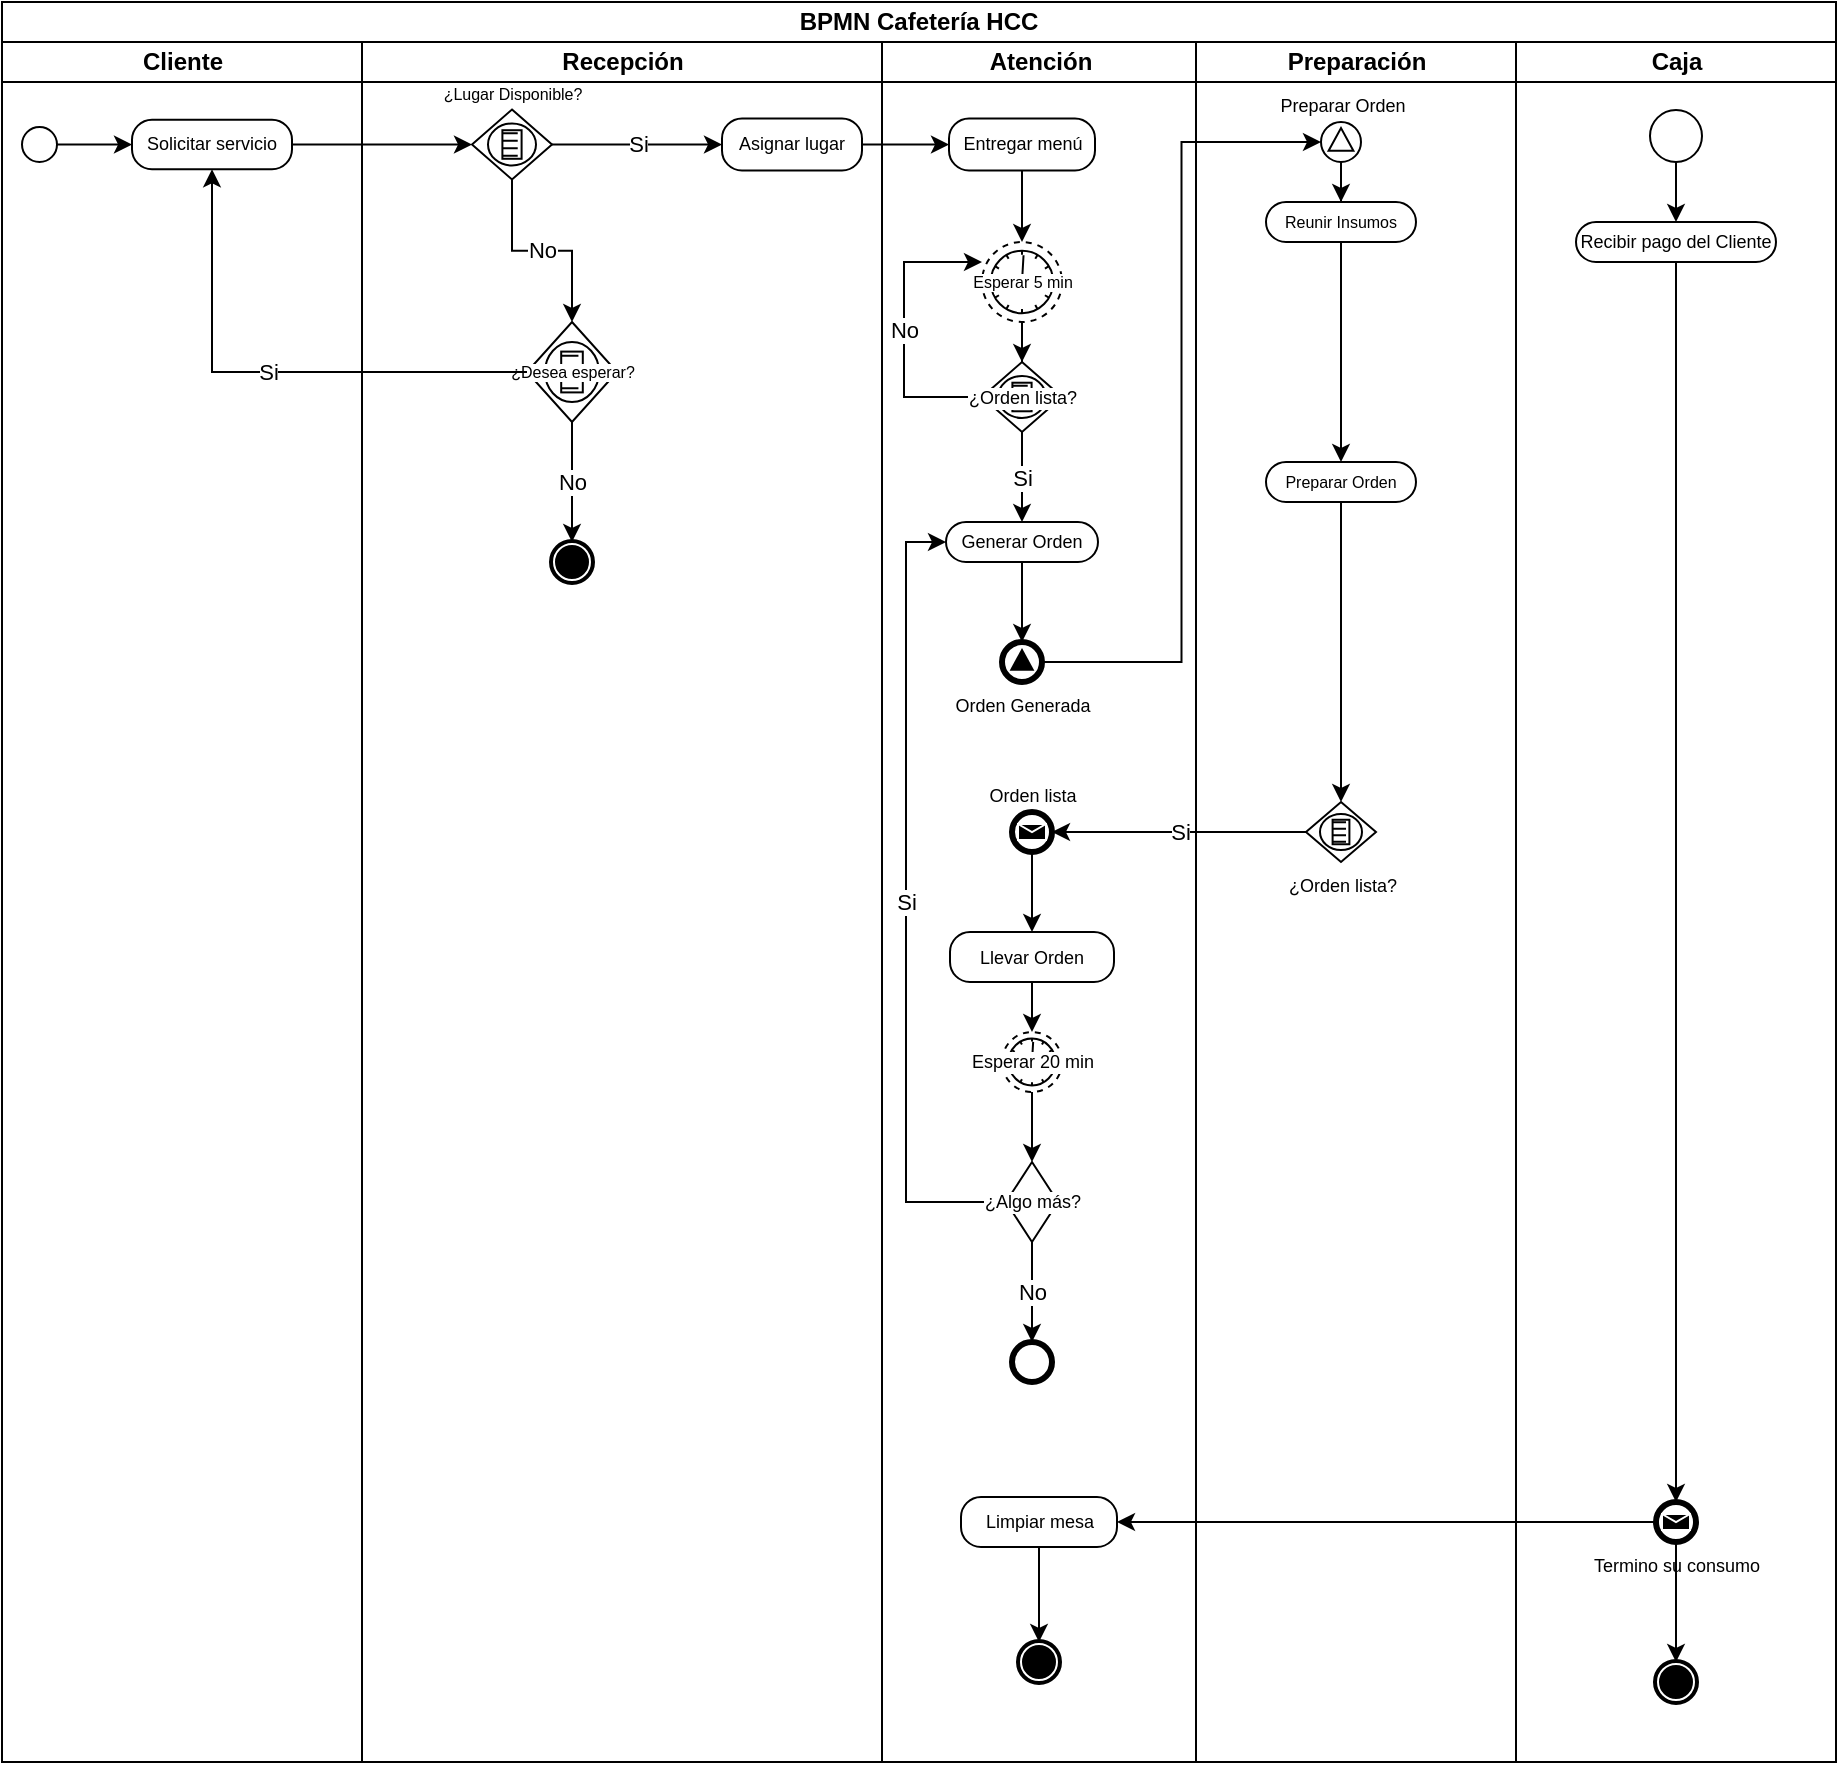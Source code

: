 <mxfile version="25.0.3">
  <diagram name="Página-1" id="TbEv03GInDOR_TKwvuTD">
    <mxGraphModel dx="1434" dy="780" grid="1" gridSize="10" guides="1" tooltips="1" connect="1" arrows="1" fold="1" page="1" pageScale="1" pageWidth="827" pageHeight="1169" math="0" shadow="0">
      <root>
        <mxCell id="0" />
        <mxCell id="1" parent="0" />
        <mxCell id="c1xDS-bG-x7jauQN-Ohu-10" value="BPMN Cafetería HCC" style="swimlane;html=1;childLayout=stackLayout;resizeParent=1;resizeParentMax=0;startSize=20;whiteSpace=wrap;" parent="1" vertex="1">
          <mxGeometry x="40" y="40" width="917" height="880" as="geometry">
            <mxRectangle x="40" y="40" width="60" height="30" as="alternateBounds" />
          </mxGeometry>
        </mxCell>
        <mxCell id="CMSIOsUlbhgRY1fr74lB-1" value="Cliente" style="swimlane;html=1;startSize=20;" vertex="1" parent="c1xDS-bG-x7jauQN-Ohu-10">
          <mxGeometry y="20" width="180" height="860" as="geometry">
            <mxRectangle y="20" width="40" height="460" as="alternateBounds" />
          </mxGeometry>
        </mxCell>
        <mxCell id="CMSIOsUlbhgRY1fr74lB-3" value="" style="points=[[0.145,0.145,0],[0.5,0,0],[0.855,0.145,0],[1,0.5,0],[0.855,0.855,0],[0.5,1,0],[0.145,0.855,0],[0,0.5,0]];shape=mxgraph.bpmn.event;html=1;verticalLabelPosition=bottom;labelBackgroundColor=#ffffff;verticalAlign=top;align=center;perimeter=ellipsePerimeter;outlineConnect=0;aspect=fixed;outline=standard;symbol=general;" vertex="1" parent="CMSIOsUlbhgRY1fr74lB-1">
          <mxGeometry x="10" y="42.5" width="17.5" height="17.5" as="geometry" />
        </mxCell>
        <mxCell id="CMSIOsUlbhgRY1fr74lB-11" value="Solicitar servicio" style="points=[[0.25,0,0],[0.5,0,0],[0.75,0,0],[1,0.25,0],[1,0.5,0],[1,0.75,0],[0.75,1,0],[0.5,1,0],[0.25,1,0],[0,0.75,0],[0,0.5,0],[0,0.25,0]];shape=mxgraph.bpmn.task;whiteSpace=wrap;rectStyle=rounded;size=10;html=1;container=1;expand=0;collapsible=0;taskMarker=abstract;fontSize=9;" vertex="1" parent="CMSIOsUlbhgRY1fr74lB-1">
          <mxGeometry x="65" y="38.88" width="80" height="24.75" as="geometry" />
        </mxCell>
        <mxCell id="CMSIOsUlbhgRY1fr74lB-12" style="edgeStyle=orthogonalEdgeStyle;rounded=0;orthogonalLoop=1;jettySize=auto;html=1;entryX=0;entryY=0.5;entryDx=0;entryDy=0;entryPerimeter=0;" edge="1" parent="CMSIOsUlbhgRY1fr74lB-1" source="CMSIOsUlbhgRY1fr74lB-3" target="CMSIOsUlbhgRY1fr74lB-11">
          <mxGeometry relative="1" as="geometry" />
        </mxCell>
        <mxCell id="c1xDS-bG-x7jauQN-Ohu-11" value="Recepción" style="swimlane;html=1;startSize=20;" parent="c1xDS-bG-x7jauQN-Ohu-10" vertex="1">
          <mxGeometry x="180" y="20" width="260" height="860" as="geometry">
            <mxRectangle y="20" width="40" height="460" as="alternateBounds" />
          </mxGeometry>
        </mxCell>
        <mxCell id="c1xDS-bG-x7jauQN-Ohu-21" value="¿Lugar Disponible?" style="points=[[0.25,0.25,0],[0.5,0,0],[0.75,0.25,0],[1,0.5,0],[0.75,0.75,0],[0.5,1,0],[0.25,0.75,0],[0,0.5,0]];shape=mxgraph.bpmn.gateway2;html=1;verticalLabelPosition=top;labelBackgroundColor=#ffffff;verticalAlign=bottom;align=center;perimeter=rhombusPerimeter;outlineConnect=0;outline=standard;symbol=conditional;labelPosition=center;fontSize=8;" parent="c1xDS-bG-x7jauQN-Ohu-11" vertex="1">
          <mxGeometry x="55" y="33.75" width="40" height="35" as="geometry" />
        </mxCell>
        <mxCell id="c1xDS-bG-x7jauQN-Ohu-22" value="¿Desea esperar?" style="points=[[0.25,0.25,0],[0.5,0,0],[0.75,0.25,0],[1,0.5,0],[0.75,0.75,0],[0.5,1,0],[0.25,0.75,0],[0,0.5,0]];shape=mxgraph.bpmn.gateway2;html=1;verticalLabelPosition=middle;labelBackgroundColor=#ffffff;verticalAlign=middle;align=center;perimeter=rhombusPerimeter;outlineConnect=0;outline=standard;symbol=conditional;fontSize=8;labelPosition=center;" parent="c1xDS-bG-x7jauQN-Ohu-11" vertex="1">
          <mxGeometry x="82.5" y="140" width="45" height="50" as="geometry" />
        </mxCell>
        <mxCell id="CMSIOsUlbhgRY1fr74lB-15" value="No" style="edgeStyle=orthogonalEdgeStyle;rounded=0;orthogonalLoop=1;jettySize=auto;html=1;entryX=0.5;entryY=0;entryDx=0;entryDy=0;entryPerimeter=0;" edge="1" parent="c1xDS-bG-x7jauQN-Ohu-11" source="c1xDS-bG-x7jauQN-Ohu-21" target="c1xDS-bG-x7jauQN-Ohu-22">
          <mxGeometry relative="1" as="geometry" />
        </mxCell>
        <mxCell id="CMSIOsUlbhgRY1fr74lB-16" value="" style="points=[[0.145,0.145,0],[0.5,0,0],[0.855,0.145,0],[1,0.5,0],[0.855,0.855,0],[0.5,1,0],[0.145,0.855,0],[0,0.5,0]];shape=mxgraph.bpmn.event;html=1;verticalLabelPosition=bottom;labelBackgroundColor=#ffffff;verticalAlign=top;align=center;perimeter=ellipsePerimeter;outlineConnect=0;aspect=fixed;outline=end;symbol=terminate;" vertex="1" parent="c1xDS-bG-x7jauQN-Ohu-11">
          <mxGeometry x="95" y="250" width="20" height="20" as="geometry" />
        </mxCell>
        <mxCell id="CMSIOsUlbhgRY1fr74lB-17" value="No" style="edgeStyle=orthogonalEdgeStyle;rounded=0;orthogonalLoop=1;jettySize=auto;html=1;entryX=0.5;entryY=0;entryDx=0;entryDy=0;entryPerimeter=0;" edge="1" parent="c1xDS-bG-x7jauQN-Ohu-11" source="c1xDS-bG-x7jauQN-Ohu-22" target="CMSIOsUlbhgRY1fr74lB-16">
          <mxGeometry relative="1" as="geometry" />
        </mxCell>
        <mxCell id="CMSIOsUlbhgRY1fr74lB-19" value="Asignar lugar" style="points=[[0.25,0,0],[0.5,0,0],[0.75,0,0],[1,0.25,0],[1,0.5,0],[1,0.75,0],[0.75,1,0],[0.5,1,0],[0.25,1,0],[0,0.75,0],[0,0.5,0],[0,0.25,0]];shape=mxgraph.bpmn.task;whiteSpace=wrap;rectStyle=rounded;size=10;html=1;container=1;expand=0;collapsible=0;taskMarker=abstract;fontSize=9;" vertex="1" parent="c1xDS-bG-x7jauQN-Ohu-11">
          <mxGeometry x="180" y="38.25" width="70" height="26" as="geometry" />
        </mxCell>
        <mxCell id="CMSIOsUlbhgRY1fr74lB-20" value="Si" style="edgeStyle=orthogonalEdgeStyle;rounded=0;orthogonalLoop=1;jettySize=auto;html=1;entryX=0;entryY=0.5;entryDx=0;entryDy=0;entryPerimeter=0;" edge="1" parent="c1xDS-bG-x7jauQN-Ohu-11" source="c1xDS-bG-x7jauQN-Ohu-21" target="CMSIOsUlbhgRY1fr74lB-19">
          <mxGeometry relative="1" as="geometry" />
        </mxCell>
        <mxCell id="c1xDS-bG-x7jauQN-Ohu-12" value="Atención" style="swimlane;html=1;startSize=20;" parent="c1xDS-bG-x7jauQN-Ohu-10" vertex="1">
          <mxGeometry x="440" y="20" width="157" height="860" as="geometry" />
        </mxCell>
        <mxCell id="c1xDS-bG-x7jauQN-Ohu-32" value="No" style="edgeStyle=orthogonalEdgeStyle;rounded=0;orthogonalLoop=1;jettySize=auto;html=1;" parent="c1xDS-bG-x7jauQN-Ohu-12" source="c1xDS-bG-x7jauQN-Ohu-26" edge="1">
          <mxGeometry relative="1" as="geometry">
            <mxPoint x="50" y="110" as="targetPoint" />
            <Array as="points">
              <mxPoint x="11" y="178" />
            </Array>
          </mxGeometry>
        </mxCell>
        <mxCell id="c1xDS-bG-x7jauQN-Ohu-26" value="¿Orden lista?" style="points=[[0.25,0.25,0],[0.5,0,0],[0.75,0.25,0],[1,0.5,0],[0.75,0.75,0],[0.5,1,0],[0.25,0.75,0],[0,0.5,0]];shape=mxgraph.bpmn.gateway2;html=1;verticalLabelPosition=middle;labelBackgroundColor=#ffffff;verticalAlign=middle;align=center;perimeter=rhombusPerimeter;outlineConnect=0;outline=standard;symbol=conditional;labelPosition=center;fontSize=9;" parent="c1xDS-bG-x7jauQN-Ohu-12" vertex="1">
          <mxGeometry x="50" y="160" width="40" height="35" as="geometry" />
        </mxCell>
        <mxCell id="c1xDS-bG-x7jauQN-Ohu-27" value="Esperar 5 min" style="points=[[0.145,0.145,0],[0.5,0,0],[0.855,0.145,0],[1,0.5,0],[0.855,0.855,0],[0.5,1,0],[0.145,0.855,0],[0,0.5,0]];shape=mxgraph.bpmn.event;html=1;verticalLabelPosition=middle;labelBackgroundColor=#ffffff;verticalAlign=middle;align=center;perimeter=ellipsePerimeter;outlineConnect=0;aspect=fixed;outline=eventNonint;symbol=timer;labelPosition=center;fontSize=8;" parent="c1xDS-bG-x7jauQN-Ohu-12" vertex="1">
          <mxGeometry x="50" y="100" width="40" height="40" as="geometry" />
        </mxCell>
        <mxCell id="c1xDS-bG-x7jauQN-Ohu-28" style="edgeStyle=orthogonalEdgeStyle;rounded=0;orthogonalLoop=1;jettySize=auto;html=1;entryX=0.5;entryY=0;entryDx=0;entryDy=0;entryPerimeter=0;" parent="c1xDS-bG-x7jauQN-Ohu-12" source="c1xDS-bG-x7jauQN-Ohu-27" target="c1xDS-bG-x7jauQN-Ohu-26" edge="1">
          <mxGeometry relative="1" as="geometry" />
        </mxCell>
        <mxCell id="CMSIOsUlbhgRY1fr74lB-21" value="Entregar menú" style="points=[[0.25,0,0],[0.5,0,0],[0.75,0,0],[1,0.25,0],[1,0.5,0],[1,0.75,0],[0.75,1,0],[0.5,1,0],[0.25,1,0],[0,0.75,0],[0,0.5,0],[0,0.25,0]];shape=mxgraph.bpmn.task;whiteSpace=wrap;rectStyle=rounded;size=10;html=1;container=1;expand=0;collapsible=0;taskMarker=abstract;fontSize=9;" vertex="1" parent="c1xDS-bG-x7jauQN-Ohu-12">
          <mxGeometry x="33.5" y="38.25" width="73" height="26" as="geometry" />
        </mxCell>
        <mxCell id="CMSIOsUlbhgRY1fr74lB-23" style="edgeStyle=orthogonalEdgeStyle;rounded=0;orthogonalLoop=1;jettySize=auto;html=1;entryX=0.5;entryY=0;entryDx=0;entryDy=0;entryPerimeter=0;" edge="1" parent="c1xDS-bG-x7jauQN-Ohu-12" source="CMSIOsUlbhgRY1fr74lB-21" target="c1xDS-bG-x7jauQN-Ohu-27">
          <mxGeometry relative="1" as="geometry" />
        </mxCell>
        <mxCell id="CMSIOsUlbhgRY1fr74lB-24" value="Generar Orden" style="points=[[0.25,0,0],[0.5,0,0],[0.75,0,0],[1,0.25,0],[1,0.5,0],[1,0.75,0],[0.75,1,0],[0.5,1,0],[0.25,1,0],[0,0.75,0],[0,0.5,0],[0,0.25,0]];shape=mxgraph.bpmn.task;whiteSpace=wrap;rectStyle=rounded;size=10;html=1;container=1;expand=0;collapsible=0;taskMarker=abstract;fontSize=9;" vertex="1" parent="c1xDS-bG-x7jauQN-Ohu-12">
          <mxGeometry x="32" y="240" width="76" height="20" as="geometry" />
        </mxCell>
        <mxCell id="CMSIOsUlbhgRY1fr74lB-25" value="Si" style="edgeStyle=orthogonalEdgeStyle;rounded=0;orthogonalLoop=1;jettySize=auto;html=1;entryX=0.5;entryY=0;entryDx=0;entryDy=0;entryPerimeter=0;" edge="1" parent="c1xDS-bG-x7jauQN-Ohu-12" source="c1xDS-bG-x7jauQN-Ohu-26" target="CMSIOsUlbhgRY1fr74lB-24">
          <mxGeometry relative="1" as="geometry" />
        </mxCell>
        <mxCell id="CMSIOsUlbhgRY1fr74lB-26" value="Orden Generada" style="points=[[0.145,0.145,0],[0.5,0,0],[0.855,0.145,0],[1,0.5,0],[0.855,0.855,0],[0.5,1,0],[0.145,0.855,0],[0,0.5,0]];shape=mxgraph.bpmn.event;html=1;verticalLabelPosition=bottom;labelBackgroundColor=#ffffff;verticalAlign=top;align=center;perimeter=ellipsePerimeter;outlineConnect=0;aspect=fixed;outline=end;symbol=signal;fontSize=9;" vertex="1" parent="c1xDS-bG-x7jauQN-Ohu-12">
          <mxGeometry x="60" y="300" width="20" height="20" as="geometry" />
        </mxCell>
        <mxCell id="CMSIOsUlbhgRY1fr74lB-27" style="edgeStyle=orthogonalEdgeStyle;rounded=0;orthogonalLoop=1;jettySize=auto;html=1;entryX=0.5;entryY=0;entryDx=0;entryDy=0;entryPerimeter=0;" edge="1" parent="c1xDS-bG-x7jauQN-Ohu-12" source="CMSIOsUlbhgRY1fr74lB-24" target="CMSIOsUlbhgRY1fr74lB-26">
          <mxGeometry relative="1" as="geometry" />
        </mxCell>
        <mxCell id="CMSIOsUlbhgRY1fr74lB-32" value="Orden lista" style="points=[[0.145,0.145,0],[0.5,0,0],[0.855,0.145,0],[1,0.5,0],[0.855,0.855,0],[0.5,1,0],[0.145,0.855,0],[0,0.5,0]];shape=mxgraph.bpmn.event;html=1;verticalLabelPosition=top;labelBackgroundColor=#ffffff;verticalAlign=bottom;align=center;perimeter=ellipsePerimeter;outlineConnect=0;aspect=fixed;outline=end;symbol=message;fontSize=9;labelPosition=center;" vertex="1" parent="c1xDS-bG-x7jauQN-Ohu-12">
          <mxGeometry x="65" y="385" width="20" height="20" as="geometry" />
        </mxCell>
        <mxCell id="CMSIOsUlbhgRY1fr74lB-35" value="Llevar Orden" style="points=[[0.25,0,0],[0.5,0,0],[0.75,0,0],[1,0.25,0],[1,0.5,0],[1,0.75,0],[0.75,1,0],[0.5,1,0],[0.25,1,0],[0,0.75,0],[0,0.5,0],[0,0.25,0]];shape=mxgraph.bpmn.task;whiteSpace=wrap;rectStyle=rounded;size=10;html=1;container=1;expand=0;collapsible=0;taskMarker=abstract;fontSize=9;" vertex="1" parent="c1xDS-bG-x7jauQN-Ohu-12">
          <mxGeometry x="34" y="445" width="82" height="25" as="geometry" />
        </mxCell>
        <mxCell id="CMSIOsUlbhgRY1fr74lB-36" style="edgeStyle=orthogonalEdgeStyle;rounded=0;orthogonalLoop=1;jettySize=auto;html=1;entryX=0.5;entryY=0;entryDx=0;entryDy=0;entryPerimeter=0;" edge="1" parent="c1xDS-bG-x7jauQN-Ohu-12" source="CMSIOsUlbhgRY1fr74lB-32" target="CMSIOsUlbhgRY1fr74lB-35">
          <mxGeometry relative="1" as="geometry" />
        </mxCell>
        <mxCell id="CMSIOsUlbhgRY1fr74lB-37" value="Esperar 20 min" style="points=[[0.145,0.145,0],[0.5,0,0],[0.855,0.145,0],[1,0.5,0],[0.855,0.855,0],[0.5,1,0],[0.145,0.855,0],[0,0.5,0]];shape=mxgraph.bpmn.event;html=1;verticalLabelPosition=middle;labelBackgroundColor=#ffffff;verticalAlign=middle;align=center;perimeter=ellipsePerimeter;outlineConnect=0;aspect=fixed;outline=eventNonint;symbol=timer;fontSize=9;labelPosition=center;" vertex="1" parent="c1xDS-bG-x7jauQN-Ohu-12">
          <mxGeometry x="60" y="495" width="30" height="30" as="geometry" />
        </mxCell>
        <mxCell id="CMSIOsUlbhgRY1fr74lB-38" style="edgeStyle=orthogonalEdgeStyle;rounded=0;orthogonalLoop=1;jettySize=auto;html=1;entryX=0.5;entryY=0;entryDx=0;entryDy=0;entryPerimeter=0;" edge="1" parent="c1xDS-bG-x7jauQN-Ohu-12" source="CMSIOsUlbhgRY1fr74lB-35" target="CMSIOsUlbhgRY1fr74lB-37">
          <mxGeometry relative="1" as="geometry" />
        </mxCell>
        <mxCell id="CMSIOsUlbhgRY1fr74lB-41" value="Si" style="edgeStyle=orthogonalEdgeStyle;rounded=0;orthogonalLoop=1;jettySize=auto;html=1;entryX=0;entryY=0.5;entryDx=0;entryDy=0;entryPerimeter=0;" edge="1" parent="c1xDS-bG-x7jauQN-Ohu-12" source="CMSIOsUlbhgRY1fr74lB-39" target="CMSIOsUlbhgRY1fr74lB-24">
          <mxGeometry relative="1" as="geometry">
            <mxPoint x="20.0" y="260" as="targetPoint" />
            <Array as="points">
              <mxPoint x="12" y="580" />
              <mxPoint x="12" y="250" />
            </Array>
          </mxGeometry>
        </mxCell>
        <mxCell id="CMSIOsUlbhgRY1fr74lB-39" value="¿Algo más?" style="points=[[0.25,0.25,0],[0.5,0,0],[0.75,0.25,0],[1,0.5,0],[0.75,0.75,0],[0.5,1,0],[0.25,0.75,0],[0,0.5,0]];shape=mxgraph.bpmn.gateway2;html=1;verticalLabelPosition=middle;labelBackgroundColor=#ffffff;verticalAlign=middle;align=center;perimeter=rhombusPerimeter;outlineConnect=0;outline=none;symbol=none;fontSize=9;labelPosition=center;" vertex="1" parent="c1xDS-bG-x7jauQN-Ohu-12">
          <mxGeometry x="62" y="560" width="26" height="40" as="geometry" />
        </mxCell>
        <mxCell id="CMSIOsUlbhgRY1fr74lB-40" style="edgeStyle=orthogonalEdgeStyle;rounded=0;orthogonalLoop=1;jettySize=auto;html=1;entryX=0.5;entryY=0;entryDx=0;entryDy=0;entryPerimeter=0;" edge="1" parent="c1xDS-bG-x7jauQN-Ohu-12" source="CMSIOsUlbhgRY1fr74lB-37" target="CMSIOsUlbhgRY1fr74lB-39">
          <mxGeometry relative="1" as="geometry" />
        </mxCell>
        <mxCell id="CMSIOsUlbhgRY1fr74lB-49" value="" style="points=[[0.145,0.145,0],[0.5,0,0],[0.855,0.145,0],[1,0.5,0],[0.855,0.855,0],[0.5,1,0],[0.145,0.855,0],[0,0.5,0]];shape=mxgraph.bpmn.event;html=1;verticalLabelPosition=bottom;labelBackgroundColor=#ffffff;verticalAlign=top;align=center;perimeter=ellipsePerimeter;outlineConnect=0;aspect=fixed;outline=end;symbol=terminate2;" vertex="1" parent="c1xDS-bG-x7jauQN-Ohu-12">
          <mxGeometry x="65" y="650" width="20" height="20" as="geometry" />
        </mxCell>
        <mxCell id="CMSIOsUlbhgRY1fr74lB-50" value="No" style="edgeStyle=orthogonalEdgeStyle;rounded=0;orthogonalLoop=1;jettySize=auto;html=1;entryX=0.5;entryY=0;entryDx=0;entryDy=0;entryPerimeter=0;" edge="1" parent="c1xDS-bG-x7jauQN-Ohu-12" source="CMSIOsUlbhgRY1fr74lB-39" target="CMSIOsUlbhgRY1fr74lB-49">
          <mxGeometry relative="1" as="geometry" />
        </mxCell>
        <mxCell id="CMSIOsUlbhgRY1fr74lB-51" value="Limpiar mesa" style="points=[[0.25,0,0],[0.5,0,0],[0.75,0,0],[1,0.25,0],[1,0.5,0],[1,0.75,0],[0.75,1,0],[0.5,1,0],[0.25,1,0],[0,0.75,0],[0,0.5,0],[0,0.25,0]];shape=mxgraph.bpmn.task;whiteSpace=wrap;rectStyle=rounded;size=10;html=1;container=1;expand=0;collapsible=0;taskMarker=abstract;fontSize=9;" vertex="1" parent="c1xDS-bG-x7jauQN-Ohu-12">
          <mxGeometry x="39.5" y="727.5" width="78" height="25" as="geometry" />
        </mxCell>
        <mxCell id="CMSIOsUlbhgRY1fr74lB-53" value="" style="points=[[0.145,0.145,0],[0.5,0,0],[0.855,0.145,0],[1,0.5,0],[0.855,0.855,0],[0.5,1,0],[0.145,0.855,0],[0,0.5,0]];shape=mxgraph.bpmn.event;html=1;verticalLabelPosition=bottom;labelBackgroundColor=#ffffff;verticalAlign=top;align=center;perimeter=ellipsePerimeter;outlineConnect=0;aspect=fixed;outline=end;symbol=terminate;" vertex="1" parent="c1xDS-bG-x7jauQN-Ohu-12">
          <mxGeometry x="68.5" y="800" width="20" height="20" as="geometry" />
        </mxCell>
        <mxCell id="CMSIOsUlbhgRY1fr74lB-54" style="edgeStyle=orthogonalEdgeStyle;rounded=0;orthogonalLoop=1;jettySize=auto;html=1;entryX=0.5;entryY=0;entryDx=0;entryDy=0;entryPerimeter=0;" edge="1" parent="c1xDS-bG-x7jauQN-Ohu-12" source="CMSIOsUlbhgRY1fr74lB-51" target="CMSIOsUlbhgRY1fr74lB-53">
          <mxGeometry relative="1" as="geometry" />
        </mxCell>
        <mxCell id="c1xDS-bG-x7jauQN-Ohu-13" value="Preparación" style="swimlane;html=1;startSize=20;" parent="c1xDS-bG-x7jauQN-Ohu-10" vertex="1">
          <mxGeometry x="597" y="20" width="160" height="860" as="geometry">
            <mxRectangle x="240" y="20" width="40" height="460" as="alternateBounds" />
          </mxGeometry>
        </mxCell>
        <mxCell id="c1xDS-bG-x7jauQN-Ohu-34" value="Reunir Insumos" style="points=[[0.25,0,0],[0.5,0,0],[0.75,0,0],[1,0.25,0],[1,0.5,0],[1,0.75,0],[0.75,1,0],[0.5,1,0],[0.25,1,0],[0,0.75,0],[0,0.5,0],[0,0.25,0]];shape=mxgraph.bpmn.task;whiteSpace=wrap;rectStyle=rounded;size=10;html=1;container=1;expand=0;collapsible=0;taskMarker=abstract;fontSize=8;" parent="c1xDS-bG-x7jauQN-Ohu-13" vertex="1">
          <mxGeometry x="35" y="80" width="75" height="20" as="geometry" />
        </mxCell>
        <mxCell id="c1xDS-bG-x7jauQN-Ohu-37" value="¿Orden lista?" style="points=[[0.25,0.25,0],[0.5,0,0],[0.75,0.25,0],[1,0.5,0],[0.75,0.75,0],[0.5,1,0],[0.25,0.75,0],[0,0.5,0]];shape=mxgraph.bpmn.gateway2;html=1;verticalLabelPosition=bottom;labelBackgroundColor=#ffffff;verticalAlign=top;align=center;perimeter=rhombusPerimeter;outlineConnect=0;outline=standard;symbol=conditional;labelPosition=center;fontSize=9;" parent="c1xDS-bG-x7jauQN-Ohu-13" vertex="1">
          <mxGeometry x="55" y="380" width="35" height="30" as="geometry" />
        </mxCell>
        <mxCell id="CMSIOsUlbhgRY1fr74lB-28" value="Preparar Orden" style="points=[[0.145,0.145,0],[0.5,0,0],[0.855,0.145,0],[1,0.5,0],[0.855,0.855,0],[0.5,1,0],[0.145,0.855,0],[0,0.5,0]];shape=mxgraph.bpmn.event;html=1;verticalLabelPosition=top;labelBackgroundColor=#ffffff;verticalAlign=bottom;align=center;perimeter=ellipsePerimeter;outlineConnect=0;aspect=fixed;outline=standard;symbol=signal;fontSize=9;labelPosition=center;" vertex="1" parent="c1xDS-bG-x7jauQN-Ohu-13">
          <mxGeometry x="62.5" y="40" width="20" height="20" as="geometry" />
        </mxCell>
        <mxCell id="CMSIOsUlbhgRY1fr74lB-29" value="Preparar Orden" style="points=[[0.25,0,0],[0.5,0,0],[0.75,0,0],[1,0.25,0],[1,0.5,0],[1,0.75,0],[0.75,1,0],[0.5,1,0],[0.25,1,0],[0,0.75,0],[0,0.5,0],[0,0.25,0]];shape=mxgraph.bpmn.task;whiteSpace=wrap;rectStyle=rounded;size=10;html=1;container=1;expand=0;collapsible=0;taskMarker=abstract;fontSize=8;" vertex="1" parent="c1xDS-bG-x7jauQN-Ohu-13">
          <mxGeometry x="35" y="210" width="75" height="20" as="geometry" />
        </mxCell>
        <mxCell id="CMSIOsUlbhgRY1fr74lB-30" style="edgeStyle=orthogonalEdgeStyle;rounded=0;orthogonalLoop=1;jettySize=auto;html=1;entryX=0.5;entryY=0;entryDx=0;entryDy=0;entryPerimeter=0;" edge="1" parent="c1xDS-bG-x7jauQN-Ohu-13" source="CMSIOsUlbhgRY1fr74lB-28" target="c1xDS-bG-x7jauQN-Ohu-34">
          <mxGeometry relative="1" as="geometry" />
        </mxCell>
        <mxCell id="CMSIOsUlbhgRY1fr74lB-31" style="edgeStyle=orthogonalEdgeStyle;rounded=0;orthogonalLoop=1;jettySize=auto;html=1;entryX=0.5;entryY=0;entryDx=0;entryDy=0;entryPerimeter=0;" edge="1" parent="c1xDS-bG-x7jauQN-Ohu-13" source="c1xDS-bG-x7jauQN-Ohu-34" target="CMSIOsUlbhgRY1fr74lB-29">
          <mxGeometry relative="1" as="geometry" />
        </mxCell>
        <mxCell id="CMSIOsUlbhgRY1fr74lB-33" style="edgeStyle=orthogonalEdgeStyle;rounded=0;orthogonalLoop=1;jettySize=auto;html=1;entryX=0.5;entryY=0;entryDx=0;entryDy=0;entryPerimeter=0;" edge="1" parent="c1xDS-bG-x7jauQN-Ohu-13" source="CMSIOsUlbhgRY1fr74lB-29" target="c1xDS-bG-x7jauQN-Ohu-37">
          <mxGeometry relative="1" as="geometry" />
        </mxCell>
        <mxCell id="c1xDS-bG-x7jauQN-Ohu-14" value="Caja" style="swimlane;html=1;startSize=20;" parent="c1xDS-bG-x7jauQN-Ohu-10" vertex="1">
          <mxGeometry x="757" y="20" width="160" height="860" as="geometry">
            <mxRectangle x="240" y="20" width="40" height="460" as="alternateBounds" />
          </mxGeometry>
        </mxCell>
        <mxCell id="c1xDS-bG-x7jauQN-Ohu-50" value="Recibir pago del Cliente" style="points=[[0.25,0,0],[0.5,0,0],[0.75,0,0],[1,0.25,0],[1,0.5,0],[1,0.75,0],[0.75,1,0],[0.5,1,0],[0.25,1,0],[0,0.75,0],[0,0.5,0],[0,0.25,0]];shape=mxgraph.bpmn.task;whiteSpace=wrap;rectStyle=rounded;size=10;html=1;container=1;expand=0;collapsible=0;taskMarker=abstract;fontSize=9;" parent="c1xDS-bG-x7jauQN-Ohu-14" vertex="1">
          <mxGeometry x="30" y="90" width="100" height="20" as="geometry" />
        </mxCell>
        <mxCell id="CMSIOsUlbhgRY1fr74lB-45" value="" style="points=[[0.145,0.145,0],[0.5,0,0],[0.855,0.145,0],[1,0.5,0],[0.855,0.855,0],[0.5,1,0],[0.145,0.855,0],[0,0.5,0]];shape=mxgraph.bpmn.event;html=1;verticalLabelPosition=bottom;labelBackgroundColor=#ffffff;verticalAlign=top;align=center;perimeter=ellipsePerimeter;outlineConnect=0;aspect=fixed;outline=standard;symbol=general;" vertex="1" parent="c1xDS-bG-x7jauQN-Ohu-14">
          <mxGeometry x="67" y="34" width="26" height="26" as="geometry" />
        </mxCell>
        <mxCell id="CMSIOsUlbhgRY1fr74lB-46" style="edgeStyle=orthogonalEdgeStyle;rounded=0;orthogonalLoop=1;jettySize=auto;html=1;entryX=0.5;entryY=0;entryDx=0;entryDy=0;entryPerimeter=0;" edge="1" parent="c1xDS-bG-x7jauQN-Ohu-14" source="CMSIOsUlbhgRY1fr74lB-45" target="c1xDS-bG-x7jauQN-Ohu-50">
          <mxGeometry relative="1" as="geometry" />
        </mxCell>
        <mxCell id="CMSIOsUlbhgRY1fr74lB-47" value="Termino su consumo" style="points=[[0.145,0.145,0],[0.5,0,0],[0.855,0.145,0],[1,0.5,0],[0.855,0.855,0],[0.5,1,0],[0.145,0.855,0],[0,0.5,0]];shape=mxgraph.bpmn.event;html=1;verticalLabelPosition=bottom;labelBackgroundColor=#ffffff;verticalAlign=top;align=center;perimeter=ellipsePerimeter;outlineConnect=0;aspect=fixed;outline=end;symbol=message;fontSize=9;labelPosition=center;" vertex="1" parent="c1xDS-bG-x7jauQN-Ohu-14">
          <mxGeometry x="70" y="730" width="20" height="20" as="geometry" />
        </mxCell>
        <mxCell id="CMSIOsUlbhgRY1fr74lB-48" style="edgeStyle=orthogonalEdgeStyle;rounded=0;orthogonalLoop=1;jettySize=auto;html=1;entryX=0.5;entryY=0;entryDx=0;entryDy=0;entryPerimeter=0;" edge="1" parent="c1xDS-bG-x7jauQN-Ohu-14" source="c1xDS-bG-x7jauQN-Ohu-50" target="CMSIOsUlbhgRY1fr74lB-47">
          <mxGeometry relative="1" as="geometry" />
        </mxCell>
        <mxCell id="CMSIOsUlbhgRY1fr74lB-56" value="" style="points=[[0.145,0.145,0],[0.5,0,0],[0.855,0.145,0],[1,0.5,0],[0.855,0.855,0],[0.5,1,0],[0.145,0.855,0],[0,0.5,0]];shape=mxgraph.bpmn.event;html=1;verticalLabelPosition=bottom;labelBackgroundColor=#ffffff;verticalAlign=top;align=center;perimeter=ellipsePerimeter;outlineConnect=0;aspect=fixed;outline=end;symbol=terminate;" vertex="1" parent="c1xDS-bG-x7jauQN-Ohu-14">
          <mxGeometry x="70" y="810" width="20" height="20" as="geometry" />
        </mxCell>
        <mxCell id="CMSIOsUlbhgRY1fr74lB-57" style="edgeStyle=orthogonalEdgeStyle;rounded=0;orthogonalLoop=1;jettySize=auto;html=1;entryX=0.5;entryY=0;entryDx=0;entryDy=0;entryPerimeter=0;" edge="1" parent="c1xDS-bG-x7jauQN-Ohu-14" source="CMSIOsUlbhgRY1fr74lB-47" target="CMSIOsUlbhgRY1fr74lB-56">
          <mxGeometry relative="1" as="geometry" />
        </mxCell>
        <mxCell id="CMSIOsUlbhgRY1fr74lB-13" style="edgeStyle=orthogonalEdgeStyle;rounded=0;orthogonalLoop=1;jettySize=auto;html=1;entryX=0;entryY=0.5;entryDx=0;entryDy=0;entryPerimeter=0;" edge="1" parent="c1xDS-bG-x7jauQN-Ohu-10" source="CMSIOsUlbhgRY1fr74lB-11" target="c1xDS-bG-x7jauQN-Ohu-21">
          <mxGeometry relative="1" as="geometry" />
        </mxCell>
        <mxCell id="CMSIOsUlbhgRY1fr74lB-18" value="Si" style="edgeStyle=orthogonalEdgeStyle;rounded=0;orthogonalLoop=1;jettySize=auto;html=1;entryX=0.5;entryY=1;entryDx=0;entryDy=0;entryPerimeter=0;" edge="1" parent="c1xDS-bG-x7jauQN-Ohu-10" source="c1xDS-bG-x7jauQN-Ohu-22" target="CMSIOsUlbhgRY1fr74lB-11">
          <mxGeometry relative="1" as="geometry" />
        </mxCell>
        <mxCell id="CMSIOsUlbhgRY1fr74lB-22" style="edgeStyle=orthogonalEdgeStyle;rounded=0;orthogonalLoop=1;jettySize=auto;html=1;entryX=0;entryY=0.5;entryDx=0;entryDy=0;entryPerimeter=0;" edge="1" parent="c1xDS-bG-x7jauQN-Ohu-10" source="CMSIOsUlbhgRY1fr74lB-19" target="CMSIOsUlbhgRY1fr74lB-21">
          <mxGeometry relative="1" as="geometry" />
        </mxCell>
        <mxCell id="CMSIOsUlbhgRY1fr74lB-34" value="Si" style="edgeStyle=orthogonalEdgeStyle;rounded=0;orthogonalLoop=1;jettySize=auto;html=1;entryX=1;entryY=0.5;entryDx=0;entryDy=0;entryPerimeter=0;" edge="1" parent="c1xDS-bG-x7jauQN-Ohu-10" source="c1xDS-bG-x7jauQN-Ohu-37" target="CMSIOsUlbhgRY1fr74lB-32">
          <mxGeometry relative="1" as="geometry" />
        </mxCell>
        <mxCell id="CMSIOsUlbhgRY1fr74lB-42" style="edgeStyle=orthogonalEdgeStyle;rounded=0;orthogonalLoop=1;jettySize=auto;html=1;entryX=0;entryY=0.5;entryDx=0;entryDy=0;entryPerimeter=0;" edge="1" parent="c1xDS-bG-x7jauQN-Ohu-10" source="CMSIOsUlbhgRY1fr74lB-26" target="CMSIOsUlbhgRY1fr74lB-28">
          <mxGeometry relative="1" as="geometry" />
        </mxCell>
        <mxCell id="CMSIOsUlbhgRY1fr74lB-52" style="edgeStyle=orthogonalEdgeStyle;rounded=0;orthogonalLoop=1;jettySize=auto;html=1;entryX=1;entryY=0.5;entryDx=0;entryDy=0;entryPerimeter=0;" edge="1" parent="c1xDS-bG-x7jauQN-Ohu-10" source="CMSIOsUlbhgRY1fr74lB-47" target="CMSIOsUlbhgRY1fr74lB-51">
          <mxGeometry relative="1" as="geometry" />
        </mxCell>
      </root>
    </mxGraphModel>
  </diagram>
</mxfile>
